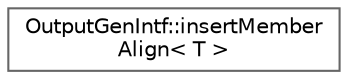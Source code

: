 digraph "Graphical Class Hierarchy"
{
 // INTERACTIVE_SVG=YES
 // LATEX_PDF_SIZE
  bgcolor="transparent";
  edge [fontname=Helvetica,fontsize=10,labelfontname=Helvetica,labelfontsize=10];
  node [fontname=Helvetica,fontsize=10,shape=box,height=0.2,width=0.4];
  rankdir="LR";
  Node0 [label="OutputGenIntf::insertMember\lAlign\< T \>",height=0.2,width=0.4,color="grey40", fillcolor="white", style="filled",URL="$d4/d45/struct_output_gen_intf_1_1insert_member_align.html",tooltip=" "];
}
